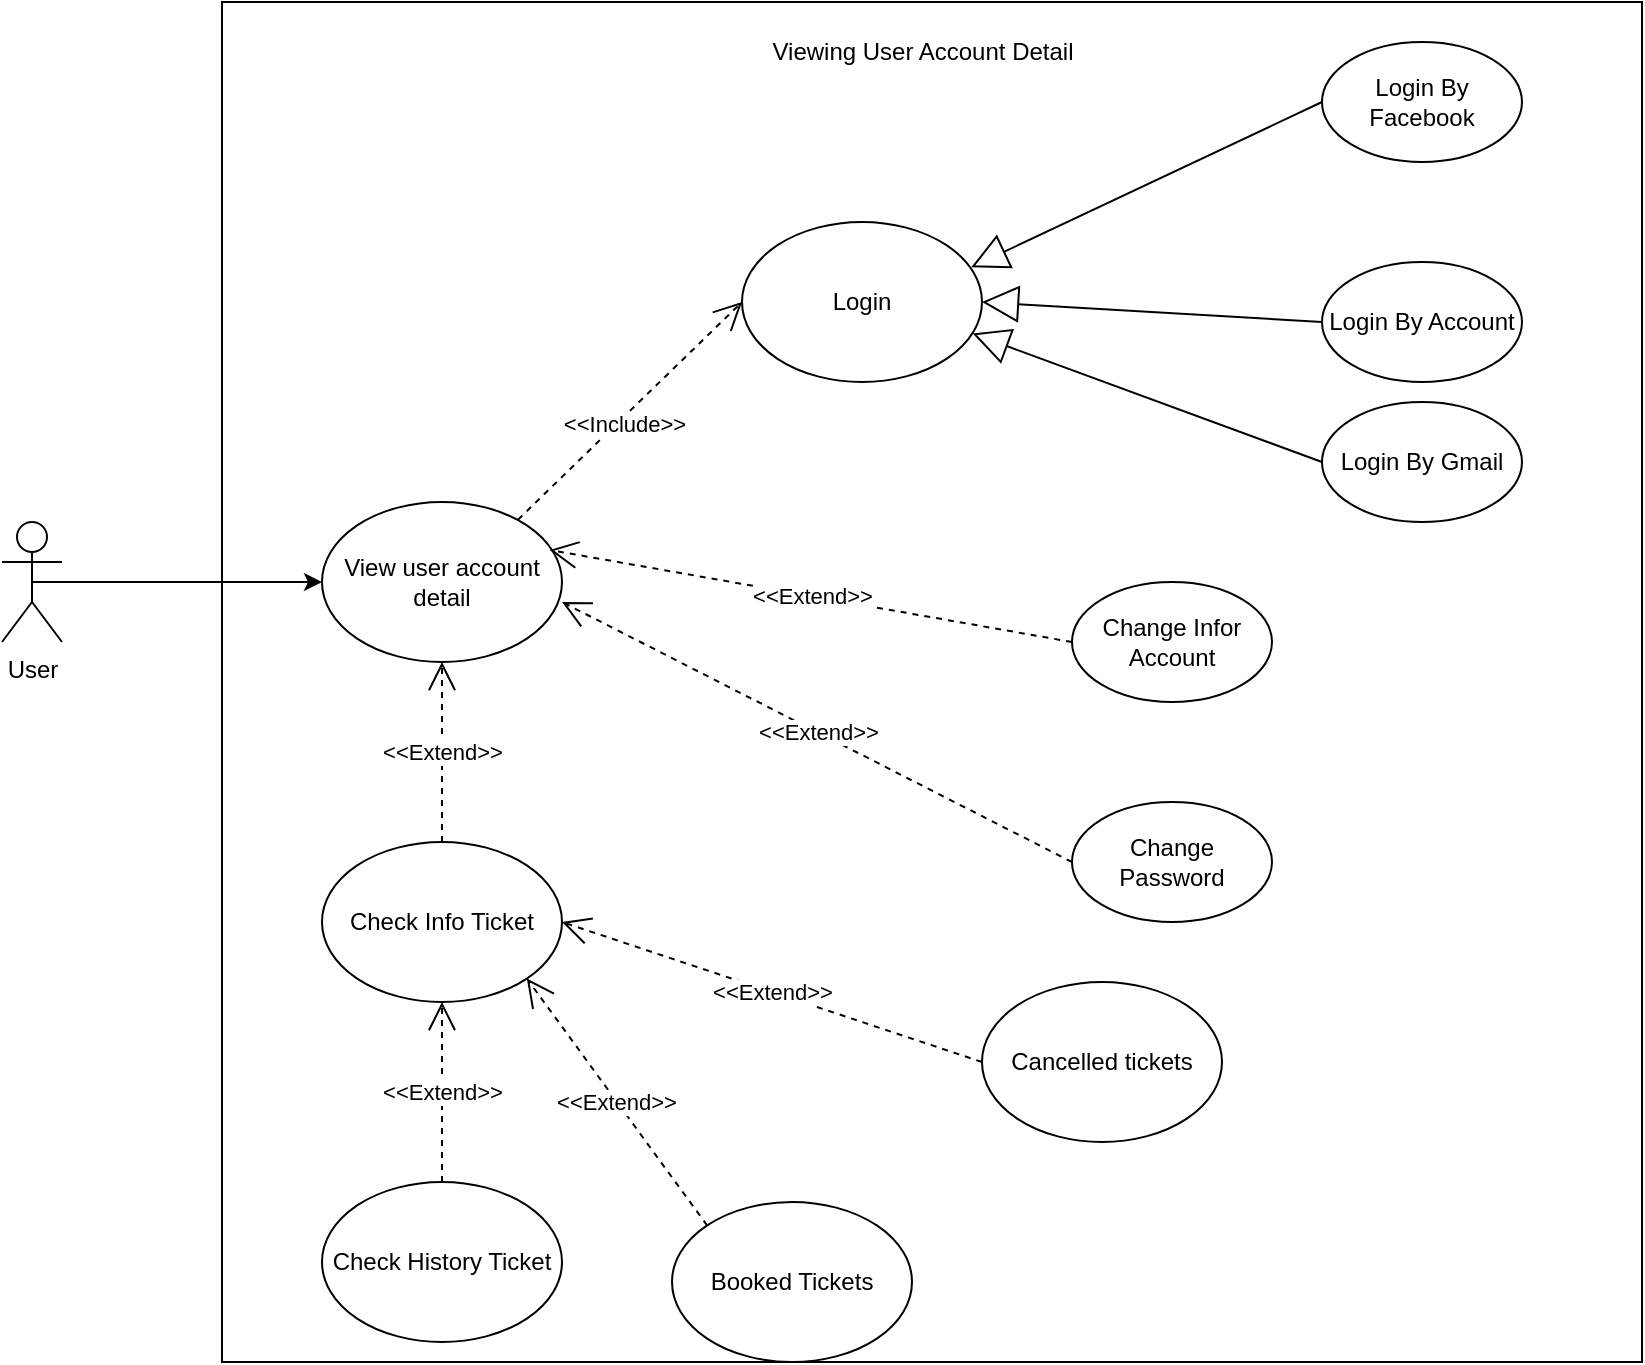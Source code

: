 <mxfile version="23.1.5" type="device">
  <diagram name="Page-1" id="gjYbwfot8H1r_B1LUi3U">
    <mxGraphModel dx="1487" dy="911" grid="1" gridSize="10" guides="1" tooltips="1" connect="1" arrows="1" fold="1" page="1" pageScale="1" pageWidth="850" pageHeight="1100" math="0" shadow="0">
      <root>
        <mxCell id="0" />
        <mxCell id="1" parent="0" />
        <mxCell id="gcdrpEyDMWOJRS_E_JRj-1" value="User" style="shape=umlActor;verticalLabelPosition=bottom;verticalAlign=top;html=1;outlineConnect=0;" vertex="1" parent="1">
          <mxGeometry x="30" y="330" width="30" height="60" as="geometry" />
        </mxCell>
        <mxCell id="gcdrpEyDMWOJRS_E_JRj-2" value="" style="rounded=0;whiteSpace=wrap;html=1;" vertex="1" parent="1">
          <mxGeometry x="140" y="70" width="710" height="680" as="geometry" />
        </mxCell>
        <mxCell id="gcdrpEyDMWOJRS_E_JRj-3" value="View user account detail" style="ellipse;whiteSpace=wrap;html=1;" vertex="1" parent="1">
          <mxGeometry x="190" y="320" width="120" height="80" as="geometry" />
        </mxCell>
        <mxCell id="gcdrpEyDMWOJRS_E_JRj-4" value="Login" style="ellipse;whiteSpace=wrap;html=1;" vertex="1" parent="1">
          <mxGeometry x="400" y="180" width="120" height="80" as="geometry" />
        </mxCell>
        <mxCell id="gcdrpEyDMWOJRS_E_JRj-5" value="" style="endArrow=open;endSize=12;dashed=1;html=1;rounded=0;exitX=0.817;exitY=0.11;exitDx=0;exitDy=0;entryX=0;entryY=0.5;entryDx=0;entryDy=0;exitPerimeter=0;" edge="1" parent="1" source="gcdrpEyDMWOJRS_E_JRj-3" target="gcdrpEyDMWOJRS_E_JRj-4">
          <mxGeometry width="160" relative="1" as="geometry">
            <mxPoint x="420" y="480" as="sourcePoint" />
            <mxPoint x="580" y="480" as="targetPoint" />
          </mxGeometry>
        </mxCell>
        <mxCell id="gcdrpEyDMWOJRS_E_JRj-6" value="&amp;lt;&amp;lt;Include&amp;gt;&amp;gt;" style="edgeLabel;html=1;align=center;verticalAlign=middle;resizable=0;points=[];" vertex="1" connectable="0" parent="gcdrpEyDMWOJRS_E_JRj-5">
          <mxGeometry x="-0.081" y="-2" relative="1" as="geometry">
            <mxPoint as="offset" />
          </mxGeometry>
        </mxCell>
        <mxCell id="gcdrpEyDMWOJRS_E_JRj-7" style="edgeStyle=orthogonalEdgeStyle;rounded=0;orthogonalLoop=1;jettySize=auto;html=1;exitX=0.5;exitY=0.5;exitDx=0;exitDy=0;exitPerimeter=0;entryX=0;entryY=0.5;entryDx=0;entryDy=0;" edge="1" parent="1" source="gcdrpEyDMWOJRS_E_JRj-1" target="gcdrpEyDMWOJRS_E_JRj-3">
          <mxGeometry relative="1" as="geometry" />
        </mxCell>
        <mxCell id="gcdrpEyDMWOJRS_E_JRj-8" value="Login By Facebook" style="ellipse;whiteSpace=wrap;html=1;" vertex="1" parent="1">
          <mxGeometry x="690" y="90" width="100" height="60" as="geometry" />
        </mxCell>
        <mxCell id="gcdrpEyDMWOJRS_E_JRj-9" value="Login By Gmail" style="ellipse;whiteSpace=wrap;html=1;" vertex="1" parent="1">
          <mxGeometry x="690" y="270" width="100" height="60" as="geometry" />
        </mxCell>
        <mxCell id="gcdrpEyDMWOJRS_E_JRj-10" value="" style="endArrow=block;endSize=16;endFill=0;html=1;rounded=0;exitX=0;exitY=0.5;exitDx=0;exitDy=0;entryX=0.955;entryY=0.283;entryDx=0;entryDy=0;entryPerimeter=0;" edge="1" parent="1" source="gcdrpEyDMWOJRS_E_JRj-8" target="gcdrpEyDMWOJRS_E_JRj-4">
          <mxGeometry width="160" relative="1" as="geometry">
            <mxPoint x="420" y="410" as="sourcePoint" />
            <mxPoint x="580" y="410" as="targetPoint" />
          </mxGeometry>
        </mxCell>
        <mxCell id="gcdrpEyDMWOJRS_E_JRj-11" value="" style="endArrow=block;endSize=16;endFill=0;html=1;rounded=0;exitX=0;exitY=0.5;exitDx=0;exitDy=0;entryX=0.961;entryY=0.697;entryDx=0;entryDy=0;entryPerimeter=0;" edge="1" parent="1" source="gcdrpEyDMWOJRS_E_JRj-9" target="gcdrpEyDMWOJRS_E_JRj-4">
          <mxGeometry width="160" relative="1" as="geometry">
            <mxPoint x="690" y="260" as="sourcePoint" />
            <mxPoint x="540" y="360" as="targetPoint" />
          </mxGeometry>
        </mxCell>
        <mxCell id="gcdrpEyDMWOJRS_E_JRj-12" value="Change Infor Account" style="ellipse;whiteSpace=wrap;html=1;" vertex="1" parent="1">
          <mxGeometry x="565" y="360" width="100" height="60" as="geometry" />
        </mxCell>
        <mxCell id="gcdrpEyDMWOJRS_E_JRj-13" value="&amp;lt;&amp;lt;Extend&amp;gt;&amp;gt;" style="endArrow=open;endSize=12;dashed=1;html=1;rounded=0;exitX=0;exitY=0.5;exitDx=0;exitDy=0;entryX=0.949;entryY=0.3;entryDx=0;entryDy=0;entryPerimeter=0;" edge="1" parent="1" source="gcdrpEyDMWOJRS_E_JRj-12" target="gcdrpEyDMWOJRS_E_JRj-3">
          <mxGeometry width="160" relative="1" as="geometry">
            <mxPoint x="370" y="500" as="sourcePoint" />
            <mxPoint x="530" y="500" as="targetPoint" />
          </mxGeometry>
        </mxCell>
        <mxCell id="gcdrpEyDMWOJRS_E_JRj-14" value="Change Password" style="ellipse;whiteSpace=wrap;html=1;" vertex="1" parent="1">
          <mxGeometry x="565" y="470" width="100" height="60" as="geometry" />
        </mxCell>
        <mxCell id="gcdrpEyDMWOJRS_E_JRj-15" value="&amp;lt;&amp;lt;Extend&amp;gt;&amp;gt;" style="endArrow=open;endSize=12;dashed=1;html=1;rounded=0;exitX=0;exitY=0.5;exitDx=0;exitDy=0;entryX=1;entryY=0.625;entryDx=0;entryDy=0;entryPerimeter=0;" edge="1" parent="1" source="gcdrpEyDMWOJRS_E_JRj-14" target="gcdrpEyDMWOJRS_E_JRj-3">
          <mxGeometry width="160" relative="1" as="geometry">
            <mxPoint x="370" y="570" as="sourcePoint" />
            <mxPoint x="530" y="570" as="targetPoint" />
          </mxGeometry>
        </mxCell>
        <mxCell id="gcdrpEyDMWOJRS_E_JRj-16" value="Login By Account" style="ellipse;whiteSpace=wrap;html=1;" vertex="1" parent="1">
          <mxGeometry x="690" y="200" width="100" height="60" as="geometry" />
        </mxCell>
        <mxCell id="gcdrpEyDMWOJRS_E_JRj-17" value="" style="endArrow=block;endSize=16;endFill=0;html=1;rounded=0;exitX=0;exitY=0.5;exitDx=0;exitDy=0;entryX=1;entryY=0.5;entryDx=0;entryDy=0;" edge="1" parent="1" source="gcdrpEyDMWOJRS_E_JRj-16" target="gcdrpEyDMWOJRS_E_JRj-4">
          <mxGeometry width="160" relative="1" as="geometry">
            <mxPoint x="420" y="480" as="sourcePoint" />
            <mxPoint x="580" y="480" as="targetPoint" />
          </mxGeometry>
        </mxCell>
        <mxCell id="gcdrpEyDMWOJRS_E_JRj-18" value="Check Info Ticket" style="ellipse;whiteSpace=wrap;html=1;" vertex="1" parent="1">
          <mxGeometry x="190" y="490" width="120" height="80" as="geometry" />
        </mxCell>
        <mxCell id="gcdrpEyDMWOJRS_E_JRj-19" value="&amp;lt;&amp;lt;Extend&amp;gt;&amp;gt;" style="endArrow=open;endSize=12;dashed=1;html=1;rounded=0;exitX=0.5;exitY=0;exitDx=0;exitDy=0;entryX=0.5;entryY=1;entryDx=0;entryDy=0;" edge="1" parent="1" source="gcdrpEyDMWOJRS_E_JRj-18" target="gcdrpEyDMWOJRS_E_JRj-3">
          <mxGeometry width="160" relative="1" as="geometry">
            <mxPoint x="350" y="590" as="sourcePoint" />
            <mxPoint x="510" y="590" as="targetPoint" />
          </mxGeometry>
        </mxCell>
        <mxCell id="gcdrpEyDMWOJRS_E_JRj-20" value="Check History Ticket" style="ellipse;whiteSpace=wrap;html=1;" vertex="1" parent="1">
          <mxGeometry x="190" y="660" width="120" height="80" as="geometry" />
        </mxCell>
        <mxCell id="gcdrpEyDMWOJRS_E_JRj-21" value="Cancelled tickets" style="ellipse;whiteSpace=wrap;html=1;" vertex="1" parent="1">
          <mxGeometry x="520" y="560" width="120" height="80" as="geometry" />
        </mxCell>
        <mxCell id="gcdrpEyDMWOJRS_E_JRj-22" value="Booked Tickets" style="ellipse;whiteSpace=wrap;html=1;" vertex="1" parent="1">
          <mxGeometry x="365" y="670" width="120" height="80" as="geometry" />
        </mxCell>
        <mxCell id="gcdrpEyDMWOJRS_E_JRj-23" value="&amp;lt;&amp;lt;Extend&amp;gt;&amp;gt;" style="endArrow=open;endSize=12;dashed=1;html=1;rounded=0;exitX=0;exitY=0.5;exitDx=0;exitDy=0;entryX=1;entryY=0.5;entryDx=0;entryDy=0;" edge="1" parent="1" source="gcdrpEyDMWOJRS_E_JRj-21" target="gcdrpEyDMWOJRS_E_JRj-18">
          <mxGeometry width="160" relative="1" as="geometry">
            <mxPoint x="620" y="600" as="sourcePoint" />
            <mxPoint x="780" y="600" as="targetPoint" />
          </mxGeometry>
        </mxCell>
        <mxCell id="gcdrpEyDMWOJRS_E_JRj-24" value="&amp;lt;&amp;lt;Extend&amp;gt;&amp;gt;" style="endArrow=open;endSize=12;dashed=1;html=1;rounded=0;exitX=0;exitY=0;exitDx=0;exitDy=0;entryX=1;entryY=1;entryDx=0;entryDy=0;" edge="1" parent="1" source="gcdrpEyDMWOJRS_E_JRj-22" target="gcdrpEyDMWOJRS_E_JRj-18">
          <mxGeometry width="160" relative="1" as="geometry">
            <mxPoint x="550" y="650" as="sourcePoint" />
            <mxPoint x="710" y="650" as="targetPoint" />
          </mxGeometry>
        </mxCell>
        <mxCell id="gcdrpEyDMWOJRS_E_JRj-25" value="&amp;lt;&amp;lt;Extend&amp;gt;&amp;gt;" style="endArrow=open;endSize=12;dashed=1;html=1;rounded=0;exitX=0.5;exitY=0;exitDx=0;exitDy=0;entryX=0.5;entryY=1;entryDx=0;entryDy=0;" edge="1" parent="1" source="gcdrpEyDMWOJRS_E_JRj-20" target="gcdrpEyDMWOJRS_E_JRj-18">
          <mxGeometry width="160" relative="1" as="geometry">
            <mxPoint x="350" y="490" as="sourcePoint" />
            <mxPoint x="510" y="490" as="targetPoint" />
          </mxGeometry>
        </mxCell>
        <mxCell id="gcdrpEyDMWOJRS_E_JRj-26" value="Viewing User Account Detail" style="text;html=1;align=center;verticalAlign=middle;whiteSpace=wrap;rounded=0;" vertex="1" parent="1">
          <mxGeometry x="409.5" y="70" width="160.5" height="50" as="geometry" />
        </mxCell>
      </root>
    </mxGraphModel>
  </diagram>
</mxfile>
